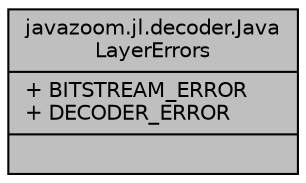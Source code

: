 digraph "javazoom.jl.decoder.JavaLayerErrors"
{
 // LATEX_PDF_SIZE
  edge [fontname="Helvetica",fontsize="10",labelfontname="Helvetica",labelfontsize="10"];
  node [fontname="Helvetica",fontsize="10",shape=record];
  Node1 [label="{javazoom.jl.decoder.Java\lLayerErrors\n|+ BITSTREAM_ERROR\l+ DECODER_ERROR\l|}",height=0.2,width=0.4,color="black", fillcolor="grey75", style="filled", fontcolor="black",tooltip=" "];
}
